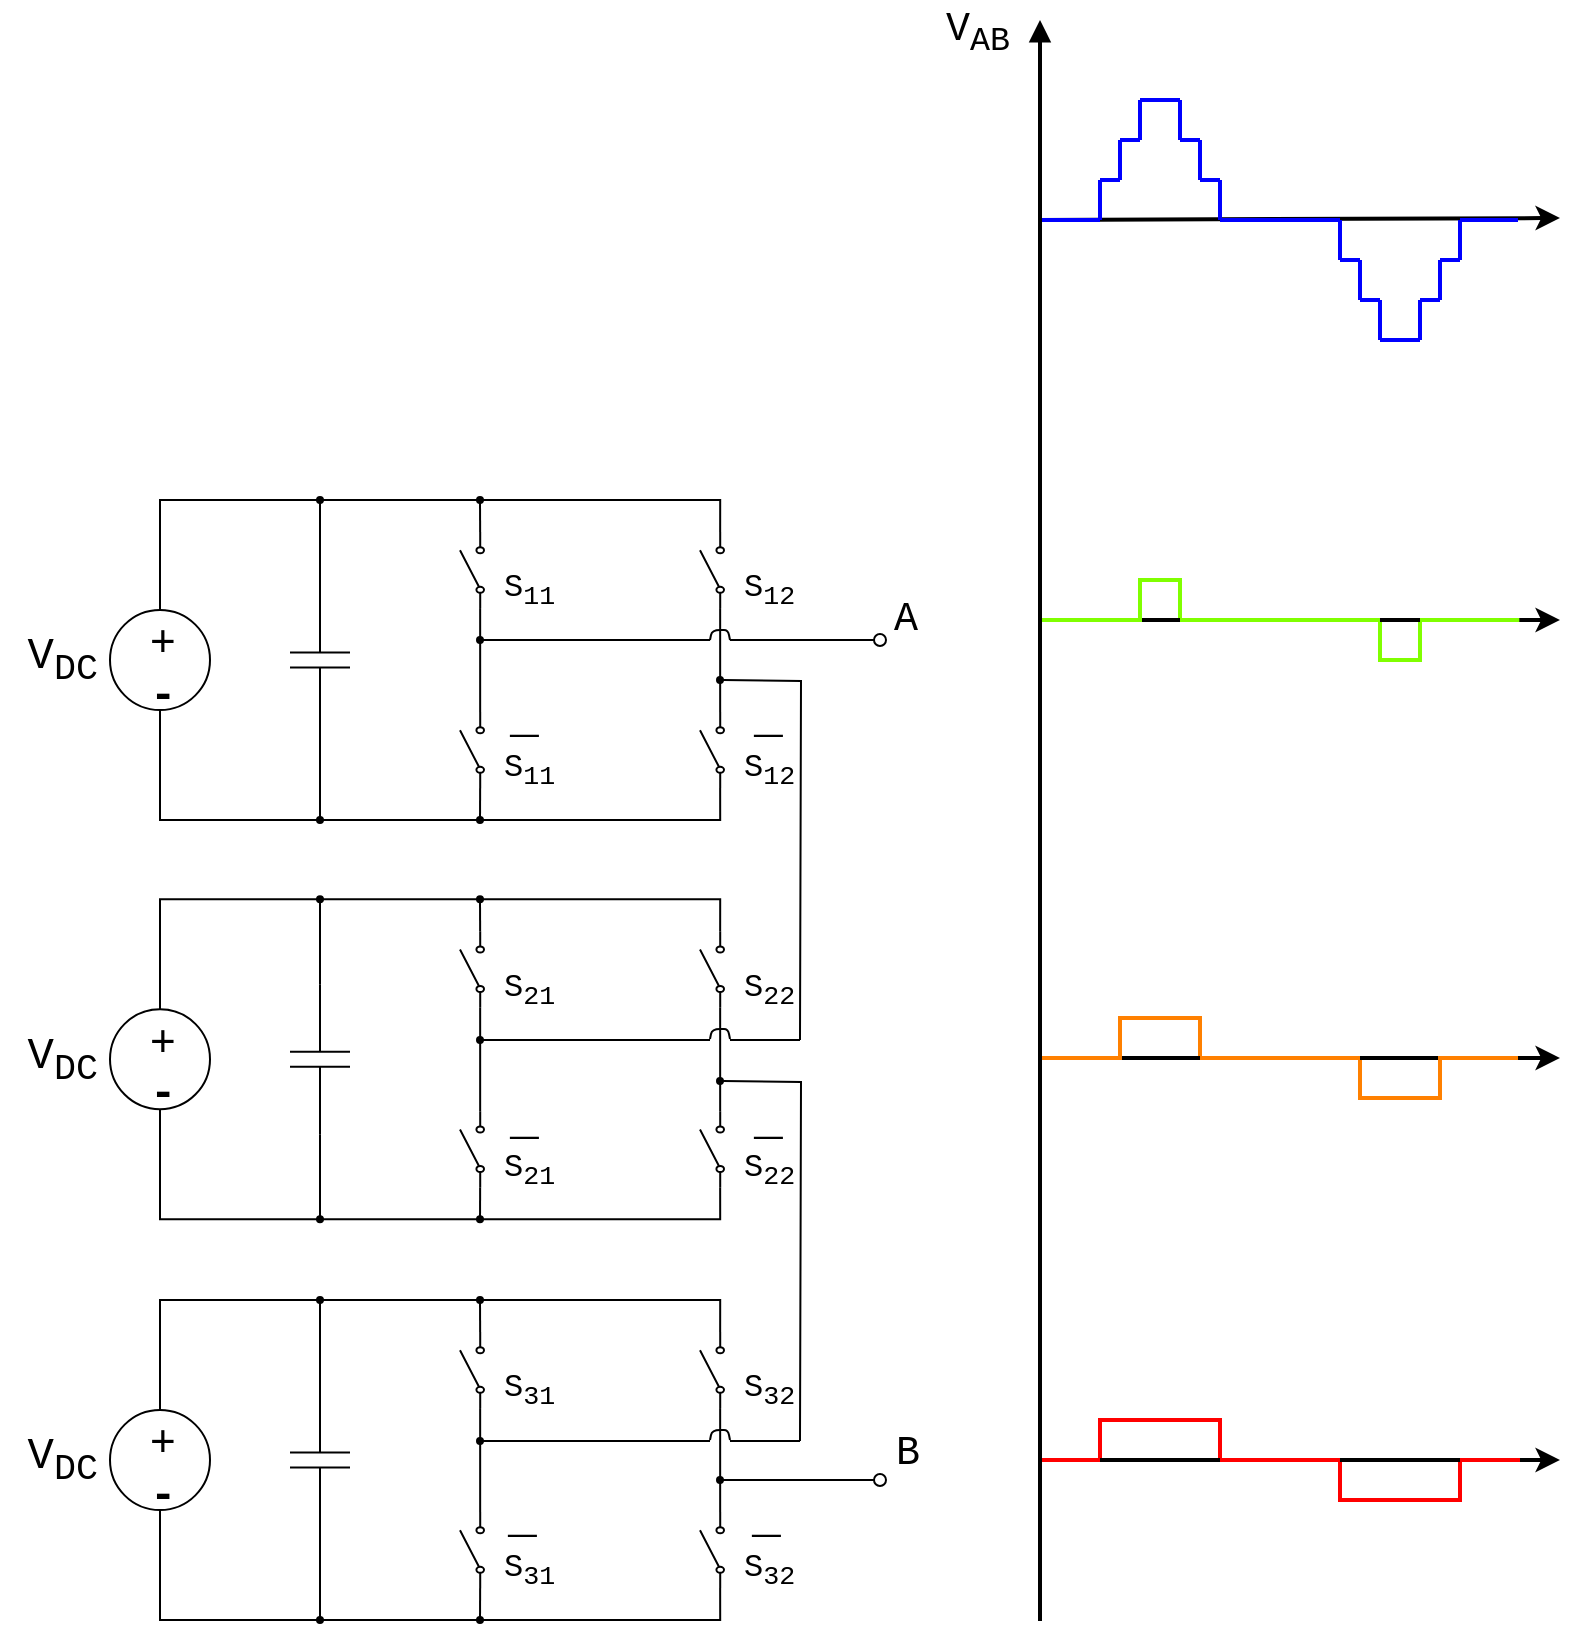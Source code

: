 <mxfile version="10.6.5" type="github"><diagram id="ba_hvJ9h7SCqjm7Wtn24" name="Page-1"><mxGraphModel dx="961" dy="539" grid="1" gridSize="10" guides="1" tooltips="1" connect="1" arrows="1" fold="1" page="1" pageScale="1" pageWidth="827" pageHeight="1169" math="0" shadow="0"><root><mxCell id="0"/><mxCell id="1" parent="0"/><mxCell id="amro32LbERjxiDhBw8e--16" value="" style="rounded=0;whiteSpace=wrap;html=1;fillColor=none;fontFamily=Courier New;fontSize=20;strokeColor=#80FF00;strokeWidth=2;" vertex="1" parent="1"><mxGeometry x="710" y="500" width="20" height="20" as="geometry"/></mxCell><mxCell id="amro32LbERjxiDhBw8e--14" value="" style="rounded=0;whiteSpace=wrap;html=1;fillColor=none;fontFamily=Courier New;fontSize=20;strokeColor=#80FF00;strokeWidth=2;" vertex="1" parent="1"><mxGeometry x="590" y="480" width="20" height="20" as="geometry"/></mxCell><mxCell id="amro32LbERjxiDhBw8e--13" value="" style="rounded=0;whiteSpace=wrap;html=1;fillColor=none;fontFamily=Courier New;fontSize=20;strokeColor=#FF8000;strokeWidth=2;" vertex="1" parent="1"><mxGeometry x="700" y="719" width="40" height="20" as="geometry"/></mxCell><mxCell id="amro32LbERjxiDhBw8e--12" value="" style="rounded=0;whiteSpace=wrap;html=1;fillColor=none;fontFamily=Courier New;fontSize=20;strokeColor=#FF8000;strokeWidth=2;" vertex="1" parent="1"><mxGeometry x="580" y="699" width="40" height="20" as="geometry"/></mxCell><mxCell id="amro32LbERjxiDhBw8e--11" value="" style="rounded=0;whiteSpace=wrap;html=1;fillColor=none;fontFamily=Courier New;fontSize=20;strokeColor=#FF0000;strokeWidth=2;" vertex="1" parent="1"><mxGeometry x="690" y="920" width="60" height="20" as="geometry"/></mxCell><mxCell id="amro32LbERjxiDhBw8e--10" value="" style="rounded=0;whiteSpace=wrap;html=1;fillColor=none;fontFamily=Courier New;fontSize=20;strokeColor=#FF0000;strokeWidth=2;" vertex="1" parent="1"><mxGeometry x="570" y="900" width="60" height="20" as="geometry"/></mxCell><mxCell id="44WpRUnwn6qMFEUWvNKm-1" value="" style="group" parent="1" vertex="1" connectable="0"><mxGeometry x="75" y="495" width="50" height="50" as="geometry"/></mxCell><mxCell id="44WpRUnwn6qMFEUWvNKm-2" value="" style="ellipse;whiteSpace=wrap;html=1;aspect=fixed;fillColor=none;" parent="44WpRUnwn6qMFEUWvNKm-1" vertex="1"><mxGeometry width="50" height="50" as="geometry"/></mxCell><mxCell id="44WpRUnwn6qMFEUWvNKm-3" value="+" style="text;html=1;resizable=0;points=[];autosize=1;align=left;verticalAlign=top;spacingTop=-4;fontStyle=0;fontSize=22;" parent="44WpRUnwn6qMFEUWvNKm-1" vertex="1"><mxGeometry x="18.333" width="20" height="20" as="geometry"/></mxCell><mxCell id="44WpRUnwn6qMFEUWvNKm-4" value="&lt;font style=&quot;font-size: 22px;&quot; face=&quot;Courier New&quot;&gt;-&lt;/font&gt;" style="text;html=1;resizable=0;points=[];autosize=1;align=left;verticalAlign=top;spacingTop=-4;fontSize=22;fontStyle=1" parent="44WpRUnwn6qMFEUWvNKm-1" vertex="1"><mxGeometry x="17.5" y="25.833" width="30" height="20" as="geometry"/></mxCell><mxCell id="44WpRUnwn6qMFEUWvNKm-5" style="edgeStyle=orthogonalEdgeStyle;rounded=0;orthogonalLoop=1;jettySize=auto;html=1;exitX=0;exitY=0.5;exitDx=0;exitDy=0;exitPerimeter=0;endArrow=oval;endFill=1;fontSize=22;endSize=3;" parent="1" source="44WpRUnwn6qMFEUWvNKm-9" edge="1"><mxGeometry relative="1" as="geometry"><mxPoint x="180" y="440" as="targetPoint"/><mxPoint x="180" y="450" as="sourcePoint"/></mxGeometry></mxCell><mxCell id="44WpRUnwn6qMFEUWvNKm-7" style="edgeStyle=orthogonalEdgeStyle;rounded=0;orthogonalLoop=1;jettySize=auto;html=1;exitX=1;exitY=0.5;exitDx=0;exitDy=0;exitPerimeter=0;endArrow=oval;endFill=1;fontSize=22;endSize=3;" parent="1" source="44WpRUnwn6qMFEUWvNKm-9" edge="1"><mxGeometry relative="1" as="geometry"><mxPoint x="180" y="600" as="targetPoint"/></mxGeometry></mxCell><mxCell id="44WpRUnwn6qMFEUWvNKm-9" value="" style="pointerEvents=1;verticalLabelPosition=bottom;shadow=0;dashed=0;align=center;fillColor=#ffffff;html=1;verticalAlign=top;strokeWidth=1;shape=mxgraph.electrical.capacitors.capacitor_1;fontSize=22;direction=south;" parent="1" vertex="1"><mxGeometry x="165" y="482.5" width="30" height="75" as="geometry"/></mxCell><mxCell id="44WpRUnwn6qMFEUWvNKm-10" style="edgeStyle=orthogonalEdgeStyle;rounded=0;orthogonalLoop=1;jettySize=auto;html=1;exitX=1;exitY=0.84;exitDx=0;exitDy=0;exitPerimeter=0;endArrow=oval;endFill=1;fontSize=22;endSize=3;" parent="1" source="44WpRUnwn6qMFEUWvNKm-12" edge="1"><mxGeometry relative="1" as="geometry"><mxPoint x="260" y="440" as="targetPoint"/></mxGeometry></mxCell><mxCell id="44WpRUnwn6qMFEUWvNKm-11" style="edgeStyle=orthogonalEdgeStyle;rounded=0;orthogonalLoop=1;jettySize=auto;html=1;exitX=0;exitY=0.84;exitDx=0;exitDy=0;exitPerimeter=0;entryX=1;entryY=0.84;entryDx=0;entryDy=0;entryPerimeter=0;endArrow=none;endFill=0;fontSize=22;" parent="1" source="44WpRUnwn6qMFEUWvNKm-12" target="44WpRUnwn6qMFEUWvNKm-14" edge="1"><mxGeometry relative="1" as="geometry"/></mxCell><mxCell id="44WpRUnwn6qMFEUWvNKm-12" value="" style="pointerEvents=1;verticalLabelPosition=bottom;shadow=0;dashed=0;align=center;fillColor=#ffffff;html=1;verticalAlign=top;strokeWidth=1;shape=mxgraph.electrical.electro-mechanical.simple_switch;fontSize=22;direction=north;" parent="1" vertex="1"><mxGeometry x="250" y="456.032" width="12" height="38" as="geometry"/></mxCell><mxCell id="44WpRUnwn6qMFEUWvNKm-13" style="edgeStyle=orthogonalEdgeStyle;rounded=0;orthogonalLoop=1;jettySize=auto;html=1;exitX=0;exitY=0.84;exitDx=0;exitDy=0;exitPerimeter=0;endArrow=oval;endFill=1;fontSize=22;endSize=3;" parent="1" source="44WpRUnwn6qMFEUWvNKm-14" edge="1"><mxGeometry relative="1" as="geometry"><mxPoint x="260" y="600" as="targetPoint"/></mxGeometry></mxCell><mxCell id="44WpRUnwn6qMFEUWvNKm-14" value="" style="pointerEvents=1;verticalLabelPosition=bottom;shadow=0;dashed=0;align=center;fillColor=#ffffff;html=1;verticalAlign=top;strokeWidth=1;shape=mxgraph.electrical.electro-mechanical.simple_switch;fontSize=22;direction=north;" parent="1" vertex="1"><mxGeometry x="250" y="546.032" width="12" height="38" as="geometry"/></mxCell><mxCell id="44WpRUnwn6qMFEUWvNKm-15" value="" style="pointerEvents=1;verticalLabelPosition=bottom;shadow=0;dashed=0;align=center;fillColor=#ffffff;html=1;verticalAlign=top;strokeWidth=1;shape=mxgraph.electrical.electro-mechanical.simple_switch;fontSize=22;direction=north;" parent="1" vertex="1"><mxGeometry x="370" y="456.032" width="12" height="38" as="geometry"/></mxCell><mxCell id="44WpRUnwn6qMFEUWvNKm-16" style="edgeStyle=orthogonalEdgeStyle;rounded=0;orthogonalLoop=1;jettySize=auto;html=1;exitX=1;exitY=0.84;exitDx=0;exitDy=0;exitPerimeter=0;entryX=0;entryY=0.84;entryDx=0;entryDy=0;entryPerimeter=0;endArrow=none;endFill=0;fontSize=22;" parent="1" source="44WpRUnwn6qMFEUWvNKm-17" target="44WpRUnwn6qMFEUWvNKm-15" edge="1"><mxGeometry relative="1" as="geometry"/></mxCell><mxCell id="44WpRUnwn6qMFEUWvNKm-17" value="" style="pointerEvents=1;verticalLabelPosition=bottom;shadow=0;dashed=0;align=center;fillColor=#ffffff;html=1;verticalAlign=top;strokeWidth=1;shape=mxgraph.electrical.electro-mechanical.simple_switch;fontSize=22;direction=north;" parent="1" vertex="1"><mxGeometry x="370" y="546.032" width="12" height="38" as="geometry"/></mxCell><mxCell id="44WpRUnwn6qMFEUWvNKm-21" style="edgeStyle=orthogonalEdgeStyle;rounded=0;orthogonalLoop=1;jettySize=auto;html=1;exitX=0.5;exitY=0;exitDx=0;exitDy=0;fontSize=22;endArrow=none;endFill=0;entryX=1;entryY=0.84;entryDx=0;entryDy=0;entryPerimeter=0;" parent="1" source="44WpRUnwn6qMFEUWvNKm-2" target="44WpRUnwn6qMFEUWvNKm-15" edge="1"><mxGeometry relative="1" as="geometry"><mxPoint x="380" y="440.032" as="targetPoint"/><Array as="points"><mxPoint x="100" y="440.032"/><mxPoint x="380" y="440.032"/></Array></mxGeometry></mxCell><mxCell id="44WpRUnwn6qMFEUWvNKm-22" style="edgeStyle=orthogonalEdgeStyle;rounded=0;orthogonalLoop=1;jettySize=auto;html=1;exitX=0.5;exitY=1;exitDx=0;exitDy=0;entryX=0;entryY=0.84;entryDx=0;entryDy=0;entryPerimeter=0;endArrow=none;endFill=0;fontSize=22;" parent="1" source="44WpRUnwn6qMFEUWvNKm-2" target="44WpRUnwn6qMFEUWvNKm-17" edge="1"><mxGeometry relative="1" as="geometry"><Array as="points"><mxPoint x="100" y="600.032"/><mxPoint x="380" y="600.032"/></Array></mxGeometry></mxCell><mxCell id="44WpRUnwn6qMFEUWvNKm-25" value="&lt;font face=&quot;Courier New&quot;&gt;V&lt;sub&gt;DC&lt;/sub&gt;&lt;/font&gt;" style="text;html=1;resizable=0;points=[];autosize=1;align=right;verticalAlign=top;spacingTop=-4;fontSize=22;" parent="1" vertex="1"><mxGeometry x="20" y="501.032" width="50" height="30" as="geometry"/></mxCell><mxCell id="44WpRUnwn6qMFEUWvNKm-27" value="&lt;font face=&quot;Courier New&quot;&gt;S&lt;sub&gt;11&lt;/sub&gt;&lt;/font&gt;" style="text;html=1;resizable=0;points=[];autosize=1;align=left;verticalAlign=top;spacingTop=-4;fontSize=16;" parent="1" vertex="1"><mxGeometry x="270" y="470.032" width="40" height="20" as="geometry"/></mxCell><mxCell id="44WpRUnwn6qMFEUWvNKm-28" value="&lt;font face=&quot;Courier New&quot;&gt;S&lt;sub&gt;12&lt;/sub&gt;&lt;/font&gt;" style="text;html=1;resizable=0;points=[];autosize=1;align=left;verticalAlign=top;spacingTop=-4;fontSize=16;" parent="1" vertex="1"><mxGeometry x="390" y="470.032" width="40" height="20" as="geometry"/></mxCell><mxCell id="44WpRUnwn6qMFEUWvNKm-29" value="&lt;font face=&quot;Courier New&quot;&gt;S&lt;sub&gt;12&lt;/sub&gt;&lt;/font&gt;" style="text;html=1;resizable=0;points=[];autosize=1;align=left;verticalAlign=top;spacingTop=-4;fontSize=16;" parent="1" vertex="1"><mxGeometry x="390" y="560.032" width="40" height="20" as="geometry"/></mxCell><mxCell id="44WpRUnwn6qMFEUWvNKm-30" value="&lt;font face=&quot;Courier New&quot;&gt;S&lt;sub&gt;11&lt;/sub&gt;&lt;/font&gt;" style="text;html=1;resizable=0;points=[];autosize=1;align=left;verticalAlign=top;spacingTop=-4;fontSize=16;" parent="1" vertex="1"><mxGeometry x="270" y="560.032" width="40" height="20" as="geometry"/></mxCell><mxCell id="44WpRUnwn6qMFEUWvNKm-43" value="" style="group" parent="1" vertex="1" connectable="0"><mxGeometry x="75" y="694.6" width="50" height="50" as="geometry"/></mxCell><mxCell id="44WpRUnwn6qMFEUWvNKm-44" value="" style="ellipse;whiteSpace=wrap;html=1;aspect=fixed;fillColor=none;" parent="44WpRUnwn6qMFEUWvNKm-43" vertex="1"><mxGeometry width="50" height="50" as="geometry"/></mxCell><mxCell id="44WpRUnwn6qMFEUWvNKm-45" value="+" style="text;html=1;resizable=0;points=[];autosize=1;align=left;verticalAlign=top;spacingTop=-4;fontStyle=0;fontSize=22;" parent="44WpRUnwn6qMFEUWvNKm-43" vertex="1"><mxGeometry x="18.333" width="20" height="20" as="geometry"/></mxCell><mxCell id="44WpRUnwn6qMFEUWvNKm-46" value="&lt;font style=&quot;font-size: 22px;&quot; face=&quot;Courier New&quot;&gt;-&lt;/font&gt;" style="text;html=1;resizable=0;points=[];autosize=1;align=left;verticalAlign=top;spacingTop=-4;fontSize=22;fontStyle=1" parent="44WpRUnwn6qMFEUWvNKm-43" vertex="1"><mxGeometry x="17.5" y="25.833" width="30" height="20" as="geometry"/></mxCell><mxCell id="44WpRUnwn6qMFEUWvNKm-47" style="edgeStyle=orthogonalEdgeStyle;rounded=0;orthogonalLoop=1;jettySize=auto;html=1;exitX=0;exitY=0.5;exitDx=0;exitDy=0;exitPerimeter=0;endArrow=oval;endFill=1;fontSize=22;endSize=3;" parent="1" source="44WpRUnwn6qMFEUWvNKm-49" edge="1"><mxGeometry relative="1" as="geometry"><mxPoint x="180" y="639.6" as="targetPoint"/><mxPoint x="180" y="649.6" as="sourcePoint"/></mxGeometry></mxCell><mxCell id="44WpRUnwn6qMFEUWvNKm-48" style="edgeStyle=orthogonalEdgeStyle;rounded=0;orthogonalLoop=1;jettySize=auto;html=1;exitX=1;exitY=0.5;exitDx=0;exitDy=0;exitPerimeter=0;endArrow=oval;endFill=1;fontSize=22;endSize=3;" parent="1" source="44WpRUnwn6qMFEUWvNKm-49" edge="1"><mxGeometry relative="1" as="geometry"><mxPoint x="180" y="799.6" as="targetPoint"/></mxGeometry></mxCell><mxCell id="44WpRUnwn6qMFEUWvNKm-49" value="" style="pointerEvents=1;verticalLabelPosition=bottom;shadow=0;dashed=0;align=center;fillColor=#ffffff;html=1;verticalAlign=top;strokeWidth=1;shape=mxgraph.electrical.capacitors.capacitor_1;fontSize=22;direction=south;" parent="1" vertex="1"><mxGeometry x="165" y="682.1" width="30" height="75" as="geometry"/></mxCell><mxCell id="44WpRUnwn6qMFEUWvNKm-50" style="edgeStyle=orthogonalEdgeStyle;rounded=0;orthogonalLoop=1;jettySize=auto;html=1;exitX=1;exitY=0.84;exitDx=0;exitDy=0;exitPerimeter=0;endArrow=oval;endFill=1;fontSize=22;endSize=3;" parent="1" source="44WpRUnwn6qMFEUWvNKm-52" edge="1"><mxGeometry relative="1" as="geometry"><mxPoint x="260" y="639.6" as="targetPoint"/></mxGeometry></mxCell><mxCell id="44WpRUnwn6qMFEUWvNKm-51" style="edgeStyle=orthogonalEdgeStyle;rounded=0;orthogonalLoop=1;jettySize=auto;html=1;exitX=0;exitY=0.84;exitDx=0;exitDy=0;exitPerimeter=0;entryX=1;entryY=0.84;entryDx=0;entryDy=0;entryPerimeter=0;endArrow=none;endFill=0;fontSize=22;" parent="1" source="44WpRUnwn6qMFEUWvNKm-52" target="44WpRUnwn6qMFEUWvNKm-54" edge="1"><mxGeometry relative="1" as="geometry"/></mxCell><mxCell id="44WpRUnwn6qMFEUWvNKm-52" value="" style="pointerEvents=1;verticalLabelPosition=bottom;shadow=0;dashed=0;align=center;fillColor=#ffffff;html=1;verticalAlign=top;strokeWidth=1;shape=mxgraph.electrical.electro-mechanical.simple_switch;fontSize=22;direction=north;" parent="1" vertex="1"><mxGeometry x="250" y="655.632" width="12" height="38" as="geometry"/></mxCell><mxCell id="44WpRUnwn6qMFEUWvNKm-53" style="edgeStyle=orthogonalEdgeStyle;rounded=0;orthogonalLoop=1;jettySize=auto;html=1;exitX=0;exitY=0.84;exitDx=0;exitDy=0;exitPerimeter=0;endArrow=oval;endFill=1;fontSize=22;endSize=3;" parent="1" source="44WpRUnwn6qMFEUWvNKm-54" edge="1"><mxGeometry relative="1" as="geometry"><mxPoint x="260" y="799.6" as="targetPoint"/></mxGeometry></mxCell><mxCell id="44WpRUnwn6qMFEUWvNKm-54" value="" style="pointerEvents=1;verticalLabelPosition=bottom;shadow=0;dashed=0;align=center;fillColor=#ffffff;html=1;verticalAlign=top;strokeWidth=1;shape=mxgraph.electrical.electro-mechanical.simple_switch;fontSize=22;direction=north;" parent="1" vertex="1"><mxGeometry x="250" y="745.632" width="12" height="38" as="geometry"/></mxCell><mxCell id="44WpRUnwn6qMFEUWvNKm-55" value="" style="pointerEvents=1;verticalLabelPosition=bottom;shadow=0;dashed=0;align=center;fillColor=#ffffff;html=1;verticalAlign=top;strokeWidth=1;shape=mxgraph.electrical.electro-mechanical.simple_switch;fontSize=22;direction=north;" parent="1" vertex="1"><mxGeometry x="370" y="655.632" width="12" height="38" as="geometry"/></mxCell><mxCell id="44WpRUnwn6qMFEUWvNKm-56" style="edgeStyle=orthogonalEdgeStyle;rounded=0;orthogonalLoop=1;jettySize=auto;html=1;exitX=1;exitY=0.84;exitDx=0;exitDy=0;exitPerimeter=0;entryX=0;entryY=0.84;entryDx=0;entryDy=0;entryPerimeter=0;endArrow=none;endFill=0;fontSize=22;" parent="1" source="44WpRUnwn6qMFEUWvNKm-57" target="44WpRUnwn6qMFEUWvNKm-55" edge="1"><mxGeometry relative="1" as="geometry"/></mxCell><mxCell id="44WpRUnwn6qMFEUWvNKm-57" value="" style="pointerEvents=1;verticalLabelPosition=bottom;shadow=0;dashed=0;align=center;fillColor=#ffffff;html=1;verticalAlign=top;strokeWidth=1;shape=mxgraph.electrical.electro-mechanical.simple_switch;fontSize=22;direction=north;" parent="1" vertex="1"><mxGeometry x="370" y="745.632" width="12" height="38" as="geometry"/></mxCell><mxCell id="44WpRUnwn6qMFEUWvNKm-58" style="edgeStyle=orthogonalEdgeStyle;rounded=0;orthogonalLoop=1;jettySize=auto;html=1;exitX=0.5;exitY=0;exitDx=0;exitDy=0;fontSize=22;endArrow=none;endFill=0;entryX=1;entryY=0.84;entryDx=0;entryDy=0;entryPerimeter=0;" parent="1" source="44WpRUnwn6qMFEUWvNKm-44" target="44WpRUnwn6qMFEUWvNKm-55" edge="1"><mxGeometry relative="1" as="geometry"><mxPoint x="380" y="639.632" as="targetPoint"/><Array as="points"><mxPoint x="100" y="639.632"/><mxPoint x="380" y="639.632"/></Array></mxGeometry></mxCell><mxCell id="44WpRUnwn6qMFEUWvNKm-59" style="edgeStyle=orthogonalEdgeStyle;rounded=0;orthogonalLoop=1;jettySize=auto;html=1;exitX=0.5;exitY=1;exitDx=0;exitDy=0;entryX=0;entryY=0.84;entryDx=0;entryDy=0;entryPerimeter=0;endArrow=none;endFill=0;fontSize=22;" parent="1" source="44WpRUnwn6qMFEUWvNKm-44" target="44WpRUnwn6qMFEUWvNKm-57" edge="1"><mxGeometry relative="1" as="geometry"><Array as="points"><mxPoint x="100" y="799.632"/><mxPoint x="380" y="799.632"/></Array></mxGeometry></mxCell><mxCell id="44WpRUnwn6qMFEUWvNKm-60" value="&lt;font face=&quot;Courier New&quot;&gt;V&lt;sub&gt;DC&lt;/sub&gt;&lt;/font&gt;" style="text;html=1;resizable=0;points=[];autosize=1;align=right;verticalAlign=top;spacingTop=-4;fontSize=22;" parent="1" vertex="1"><mxGeometry x="20" y="700.632" width="50" height="30" as="geometry"/></mxCell><mxCell id="44WpRUnwn6qMFEUWvNKm-61" value="&lt;font face=&quot;Courier New&quot;&gt;S&lt;sub&gt;21&lt;/sub&gt;&lt;/font&gt;" style="text;html=1;resizable=0;points=[];autosize=1;align=left;verticalAlign=top;spacingTop=-4;fontSize=16;" parent="1" vertex="1"><mxGeometry x="270" y="669.632" width="40" height="20" as="geometry"/></mxCell><mxCell id="44WpRUnwn6qMFEUWvNKm-62" value="&lt;font face=&quot;Courier New&quot;&gt;S&lt;sub&gt;22&lt;/sub&gt;&lt;/font&gt;" style="text;html=1;resizable=0;points=[];autosize=1;align=left;verticalAlign=top;spacingTop=-4;fontSize=16;" parent="1" vertex="1"><mxGeometry x="390" y="669.632" width="40" height="20" as="geometry"/></mxCell><mxCell id="44WpRUnwn6qMFEUWvNKm-63" value="&lt;font face=&quot;Courier New&quot;&gt;S&lt;sub&gt;22&lt;/sub&gt;&lt;/font&gt;" style="text;html=1;resizable=0;points=[];autosize=1;align=left;verticalAlign=top;spacingTop=-4;fontSize=16;" parent="1" vertex="1"><mxGeometry x="390" y="759.632" width="40" height="20" as="geometry"/></mxCell><mxCell id="44WpRUnwn6qMFEUWvNKm-64" value="&lt;font face=&quot;Courier New&quot;&gt;S&lt;sub&gt;21&lt;/sub&gt;&lt;/font&gt;" style="text;html=1;resizable=0;points=[];autosize=1;align=left;verticalAlign=top;spacingTop=-4;fontSize=16;" parent="1" vertex="1"><mxGeometry x="270" y="759.632" width="40" height="20" as="geometry"/></mxCell><mxCell id="44WpRUnwn6qMFEUWvNKm-65" value="" style="group" parent="1" vertex="1" connectable="0"><mxGeometry x="75" y="895" width="50" height="50" as="geometry"/></mxCell><mxCell id="44WpRUnwn6qMFEUWvNKm-66" value="" style="ellipse;whiteSpace=wrap;html=1;aspect=fixed;fillColor=none;" parent="44WpRUnwn6qMFEUWvNKm-65" vertex="1"><mxGeometry width="50" height="50" as="geometry"/></mxCell><mxCell id="44WpRUnwn6qMFEUWvNKm-67" value="+" style="text;html=1;resizable=0;points=[];autosize=1;align=left;verticalAlign=top;spacingTop=-4;fontStyle=0;fontSize=22;" parent="44WpRUnwn6qMFEUWvNKm-65" vertex="1"><mxGeometry x="18.333" width="20" height="20" as="geometry"/></mxCell><mxCell id="44WpRUnwn6qMFEUWvNKm-68" value="&lt;font style=&quot;font-size: 22px;&quot; face=&quot;Courier New&quot;&gt;-&lt;/font&gt;" style="text;html=1;resizable=0;points=[];autosize=1;align=left;verticalAlign=top;spacingTop=-4;fontSize=22;fontStyle=1" parent="44WpRUnwn6qMFEUWvNKm-65" vertex="1"><mxGeometry x="17.5" y="25.833" width="30" height="20" as="geometry"/></mxCell><mxCell id="44WpRUnwn6qMFEUWvNKm-69" style="edgeStyle=orthogonalEdgeStyle;rounded=0;orthogonalLoop=1;jettySize=auto;html=1;exitX=0;exitY=0.5;exitDx=0;exitDy=0;exitPerimeter=0;endArrow=oval;endFill=1;fontSize=22;endSize=3;" parent="1" source="44WpRUnwn6qMFEUWvNKm-71" edge="1"><mxGeometry relative="1" as="geometry"><mxPoint x="180" y="840" as="targetPoint"/><mxPoint x="180" y="850" as="sourcePoint"/></mxGeometry></mxCell><mxCell id="44WpRUnwn6qMFEUWvNKm-70" style="edgeStyle=orthogonalEdgeStyle;rounded=0;orthogonalLoop=1;jettySize=auto;html=1;exitX=1;exitY=0.5;exitDx=0;exitDy=0;exitPerimeter=0;endArrow=oval;endFill=1;fontSize=22;endSize=3;" parent="1" source="44WpRUnwn6qMFEUWvNKm-71" edge="1"><mxGeometry relative="1" as="geometry"><mxPoint x="180" y="1000" as="targetPoint"/></mxGeometry></mxCell><mxCell id="44WpRUnwn6qMFEUWvNKm-71" value="" style="pointerEvents=1;verticalLabelPosition=bottom;shadow=0;dashed=0;align=center;fillColor=#ffffff;html=1;verticalAlign=top;strokeWidth=1;shape=mxgraph.electrical.capacitors.capacitor_1;fontSize=22;direction=south;" parent="1" vertex="1"><mxGeometry x="165" y="882.5" width="30" height="75" as="geometry"/></mxCell><mxCell id="44WpRUnwn6qMFEUWvNKm-72" style="edgeStyle=orthogonalEdgeStyle;rounded=0;orthogonalLoop=1;jettySize=auto;html=1;exitX=1;exitY=0.84;exitDx=0;exitDy=0;exitPerimeter=0;endArrow=oval;endFill=1;fontSize=22;endSize=3;" parent="1" source="44WpRUnwn6qMFEUWvNKm-74" edge="1"><mxGeometry relative="1" as="geometry"><mxPoint x="260" y="840" as="targetPoint"/></mxGeometry></mxCell><mxCell id="44WpRUnwn6qMFEUWvNKm-73" style="edgeStyle=orthogonalEdgeStyle;rounded=0;orthogonalLoop=1;jettySize=auto;html=1;exitX=0;exitY=0.84;exitDx=0;exitDy=0;exitPerimeter=0;entryX=1;entryY=0.84;entryDx=0;entryDy=0;entryPerimeter=0;endArrow=none;endFill=0;fontSize=22;" parent="1" source="44WpRUnwn6qMFEUWvNKm-74" target="44WpRUnwn6qMFEUWvNKm-76" edge="1"><mxGeometry relative="1" as="geometry"/></mxCell><mxCell id="44WpRUnwn6qMFEUWvNKm-74" value="" style="pointerEvents=1;verticalLabelPosition=bottom;shadow=0;dashed=0;align=center;fillColor=#ffffff;html=1;verticalAlign=top;strokeWidth=1;shape=mxgraph.electrical.electro-mechanical.simple_switch;fontSize=22;direction=north;" parent="1" vertex="1"><mxGeometry x="250" y="856.032" width="12" height="38" as="geometry"/></mxCell><mxCell id="44WpRUnwn6qMFEUWvNKm-75" style="edgeStyle=orthogonalEdgeStyle;rounded=0;orthogonalLoop=1;jettySize=auto;html=1;exitX=0;exitY=0.84;exitDx=0;exitDy=0;exitPerimeter=0;endArrow=oval;endFill=1;fontSize=22;endSize=3;" parent="1" source="44WpRUnwn6qMFEUWvNKm-76" edge="1"><mxGeometry relative="1" as="geometry"><mxPoint x="260" y="1000" as="targetPoint"/></mxGeometry></mxCell><mxCell id="44WpRUnwn6qMFEUWvNKm-76" value="" style="pointerEvents=1;verticalLabelPosition=bottom;shadow=0;dashed=0;align=center;fillColor=#ffffff;html=1;verticalAlign=top;strokeWidth=1;shape=mxgraph.electrical.electro-mechanical.simple_switch;fontSize=22;direction=north;" parent="1" vertex="1"><mxGeometry x="250" y="946.032" width="12" height="38" as="geometry"/></mxCell><mxCell id="44WpRUnwn6qMFEUWvNKm-77" value="" style="pointerEvents=1;verticalLabelPosition=bottom;shadow=0;dashed=0;align=center;fillColor=#ffffff;html=1;verticalAlign=top;strokeWidth=1;shape=mxgraph.electrical.electro-mechanical.simple_switch;fontSize=22;direction=north;" parent="1" vertex="1"><mxGeometry x="370" y="856.032" width="12" height="38" as="geometry"/></mxCell><mxCell id="44WpRUnwn6qMFEUWvNKm-78" style="edgeStyle=orthogonalEdgeStyle;rounded=0;orthogonalLoop=1;jettySize=auto;html=1;exitX=1;exitY=0.84;exitDx=0;exitDy=0;exitPerimeter=0;entryX=0;entryY=0.84;entryDx=0;entryDy=0;entryPerimeter=0;endArrow=none;endFill=0;fontSize=22;" parent="1" source="44WpRUnwn6qMFEUWvNKm-79" target="44WpRUnwn6qMFEUWvNKm-77" edge="1"><mxGeometry relative="1" as="geometry"/></mxCell><mxCell id="44WpRUnwn6qMFEUWvNKm-79" value="" style="pointerEvents=1;verticalLabelPosition=bottom;shadow=0;dashed=0;align=center;fillColor=#ffffff;html=1;verticalAlign=top;strokeWidth=1;shape=mxgraph.electrical.electro-mechanical.simple_switch;fontSize=22;direction=north;" parent="1" vertex="1"><mxGeometry x="370" y="946.032" width="12" height="38" as="geometry"/></mxCell><mxCell id="44WpRUnwn6qMFEUWvNKm-80" style="edgeStyle=orthogonalEdgeStyle;rounded=0;orthogonalLoop=1;jettySize=auto;html=1;exitX=0.5;exitY=0;exitDx=0;exitDy=0;fontSize=22;endArrow=none;endFill=0;entryX=1;entryY=0.84;entryDx=0;entryDy=0;entryPerimeter=0;" parent="1" source="44WpRUnwn6qMFEUWvNKm-66" target="44WpRUnwn6qMFEUWvNKm-77" edge="1"><mxGeometry relative="1" as="geometry"><mxPoint x="380" y="840.032" as="targetPoint"/><Array as="points"><mxPoint x="100" y="840.032"/><mxPoint x="380" y="840.032"/></Array></mxGeometry></mxCell><mxCell id="44WpRUnwn6qMFEUWvNKm-81" style="edgeStyle=orthogonalEdgeStyle;rounded=0;orthogonalLoop=1;jettySize=auto;html=1;exitX=0.5;exitY=1;exitDx=0;exitDy=0;entryX=0;entryY=0.84;entryDx=0;entryDy=0;entryPerimeter=0;endArrow=none;endFill=0;fontSize=22;" parent="1" source="44WpRUnwn6qMFEUWvNKm-66" target="44WpRUnwn6qMFEUWvNKm-79" edge="1"><mxGeometry relative="1" as="geometry"><Array as="points"><mxPoint x="100" y="1000.032"/><mxPoint x="380" y="1000.032"/></Array></mxGeometry></mxCell><mxCell id="44WpRUnwn6qMFEUWvNKm-82" value="&lt;font face=&quot;Courier New&quot;&gt;V&lt;sub&gt;DC&lt;/sub&gt;&lt;/font&gt;" style="text;html=1;resizable=0;points=[];autosize=1;align=right;verticalAlign=top;spacingTop=-4;fontSize=22;" parent="1" vertex="1"><mxGeometry x="20" y="901.032" width="50" height="30" as="geometry"/></mxCell><mxCell id="44WpRUnwn6qMFEUWvNKm-83" value="&lt;font face=&quot;Courier New&quot;&gt;S&lt;sub&gt;31&lt;/sub&gt;&lt;/font&gt;" style="text;html=1;resizable=0;points=[];autosize=1;align=left;verticalAlign=top;spacingTop=-4;fontSize=16;" parent="1" vertex="1"><mxGeometry x="270" y="870.032" width="40" height="20" as="geometry"/></mxCell><mxCell id="44WpRUnwn6qMFEUWvNKm-84" value="&lt;font face=&quot;Courier New&quot;&gt;S&lt;sub&gt;32&lt;/sub&gt;&lt;/font&gt;" style="text;html=1;resizable=0;points=[];autosize=1;align=left;verticalAlign=top;spacingTop=-4;fontSize=16;" parent="1" vertex="1"><mxGeometry x="390" y="870.032" width="40" height="20" as="geometry"/></mxCell><mxCell id="44WpRUnwn6qMFEUWvNKm-85" value="&lt;font face=&quot;Courier New&quot;&gt;S&lt;sub&gt;32&lt;/sub&gt;&lt;/font&gt;" style="text;html=1;resizable=0;points=[];autosize=1;align=left;verticalAlign=top;spacingTop=-4;fontSize=16;" parent="1" vertex="1"><mxGeometry x="390" y="960.032" width="40" height="20" as="geometry"/></mxCell><mxCell id="44WpRUnwn6qMFEUWvNKm-86" value="&lt;font face=&quot;Courier New&quot;&gt;S&lt;sub&gt;31&lt;/sub&gt;&lt;/font&gt;" style="text;html=1;resizable=0;points=[];autosize=1;align=left;verticalAlign=top;spacingTop=-4;fontSize=16;" parent="1" vertex="1"><mxGeometry x="270" y="960.032" width="40" height="20" as="geometry"/></mxCell><mxCell id="44WpRUnwn6qMFEUWvNKm-87" value="" style="endArrow=none;html=1;startArrow=oval;startFill=1;startSize=3;" parent="1" edge="1"><mxGeometry width="50" height="50" relative="1" as="geometry"><mxPoint x="260" y="510" as="sourcePoint"/><mxPoint x="375" y="510" as="targetPoint"/></mxGeometry></mxCell><mxCell id="44WpRUnwn6qMFEUWvNKm-88" value="" style="endArrow=none;html=1;" parent="1" edge="1"><mxGeometry width="50" height="50" relative="1" as="geometry"><mxPoint x="375" y="510" as="sourcePoint"/><mxPoint x="385" y="510" as="targetPoint"/><Array as="points"><mxPoint x="376" y="505"/><mxPoint x="384" y="505"/></Array></mxGeometry></mxCell><mxCell id="44WpRUnwn6qMFEUWvNKm-89" value="" style="endArrow=oval;html=1;endFill=0;" parent="1" edge="1"><mxGeometry width="50" height="50" relative="1" as="geometry"><mxPoint x="385" y="510" as="sourcePoint"/><mxPoint x="460" y="510" as="targetPoint"/></mxGeometry></mxCell><mxCell id="44WpRUnwn6qMFEUWvNKm-91" value="" style="endArrow=none;html=1;strokeColor=#000000;edgeStyle=orthogonalEdgeStyle;rounded=0;startArrow=oval;startFill=1;startSize=3;" parent="1" edge="1"><mxGeometry width="50" height="50" relative="1" as="geometry"><mxPoint x="380" y="530" as="sourcePoint"/><mxPoint x="420" y="710" as="targetPoint"/></mxGeometry></mxCell><mxCell id="44WpRUnwn6qMFEUWvNKm-92" value="" style="endArrow=none;html=1;" parent="1" edge="1"><mxGeometry width="50" height="50" relative="1" as="geometry"><mxPoint x="375" y="709.5" as="sourcePoint"/><mxPoint x="385" y="709.5" as="targetPoint"/><Array as="points"><mxPoint x="376" y="704.5"/><mxPoint x="384" y="704.5"/></Array></mxGeometry></mxCell><mxCell id="44WpRUnwn6qMFEUWvNKm-93" value="" style="endArrow=none;html=1;strokeColor=#000000;" parent="1" edge="1"><mxGeometry width="50" height="50" relative="1" as="geometry"><mxPoint x="385" y="710" as="sourcePoint"/><mxPoint x="420" y="710" as="targetPoint"/></mxGeometry></mxCell><mxCell id="44WpRUnwn6qMFEUWvNKm-94" value="" style="endArrow=none;html=1;strokeColor=#000000;startArrow=oval;startFill=1;startSize=3;" parent="1" edge="1"><mxGeometry width="50" height="50" relative="1" as="geometry"><mxPoint x="260" y="710" as="sourcePoint"/><mxPoint x="375" y="710" as="targetPoint"/></mxGeometry></mxCell><mxCell id="AdNm0Qyy-Fvmed_LSuxy-1" value="" style="endArrow=none;html=1;strokeColor=#000000;edgeStyle=orthogonalEdgeStyle;rounded=0;startArrow=oval;startFill=1;startSize=3;" parent="1" edge="1"><mxGeometry width="50" height="50" relative="1" as="geometry"><mxPoint x="380" y="730.5" as="sourcePoint"/><mxPoint x="420" y="910.5" as="targetPoint"/></mxGeometry></mxCell><mxCell id="AdNm0Qyy-Fvmed_LSuxy-2" value="" style="endArrow=none;html=1;" parent="1" edge="1"><mxGeometry width="50" height="50" relative="1" as="geometry"><mxPoint x="375" y="910" as="sourcePoint"/><mxPoint x="385" y="910" as="targetPoint"/><Array as="points"><mxPoint x="376" y="905"/><mxPoint x="384" y="905"/></Array></mxGeometry></mxCell><mxCell id="AdNm0Qyy-Fvmed_LSuxy-3" value="" style="endArrow=none;html=1;strokeColor=#000000;" parent="1" edge="1"><mxGeometry width="50" height="50" relative="1" as="geometry"><mxPoint x="385" y="910.5" as="sourcePoint"/><mxPoint x="420" y="910.5" as="targetPoint"/></mxGeometry></mxCell><mxCell id="AdNm0Qyy-Fvmed_LSuxy-4" value="" style="endArrow=none;html=1;strokeColor=#000000;startArrow=oval;startFill=1;startSize=3;" parent="1" edge="1"><mxGeometry width="50" height="50" relative="1" as="geometry"><mxPoint x="260" y="910.5" as="sourcePoint"/><mxPoint x="375" y="910.5" as="targetPoint"/></mxGeometry></mxCell><mxCell id="AdNm0Qyy-Fvmed_LSuxy-5" value="" style="endArrow=oval;html=1;endFill=0;startArrow=oval;startFill=1;startSize=3;" parent="1" edge="1"><mxGeometry width="50" height="50" relative="1" as="geometry"><mxPoint x="380" y="930" as="sourcePoint"/><mxPoint x="460" y="930" as="targetPoint"/></mxGeometry></mxCell><mxCell id="amro32LbERjxiDhBw8e--1" value="A" style="text;html=1;resizable=0;points=[];autosize=1;align=left;verticalAlign=top;spacingTop=-4;fontSize=20;fontFamily=Courier New;" vertex="1" parent="1"><mxGeometry x="465" y="485" width="20" height="20" as="geometry"/></mxCell><mxCell id="amro32LbERjxiDhBw8e--2" value="B" style="text;html=1;resizable=0;points=[];autosize=1;align=left;verticalAlign=top;spacingTop=-4;fontSize=20;fontFamily=Courier New;" vertex="1" parent="1"><mxGeometry x="466" y="902" width="25" height="30" as="geometry"/></mxCell><mxCell id="amro32LbERjxiDhBw8e--4" value="" style="endArrow=block;html=1;fontFamily=Courier New;fontSize=20;endFill=1;strokeWidth=2;" edge="1" parent="1"><mxGeometry width="50" height="50" relative="1" as="geometry"><mxPoint x="540" y="1000.5" as="sourcePoint"/><mxPoint x="540" y="200" as="targetPoint"/></mxGeometry></mxCell><mxCell id="amro32LbERjxiDhBw8e--5" value="" style="endArrow=classic;html=1;strokeWidth=2;fontFamily=Courier New;fontSize=20;" edge="1" parent="1"><mxGeometry width="50" height="50" relative="1" as="geometry"><mxPoint x="540" y="300" as="sourcePoint"/><mxPoint x="800" y="299" as="targetPoint"/></mxGeometry></mxCell><mxCell id="amro32LbERjxiDhBw8e--6" value="" style="endArrow=classic;html=1;strokeWidth=2;fontFamily=Courier New;fontSize=20;" edge="1" parent="1"><mxGeometry width="50" height="50" relative="1" as="geometry"><mxPoint x="540" y="500" as="sourcePoint"/><mxPoint x="800" y="500" as="targetPoint"/></mxGeometry></mxCell><mxCell id="amro32LbERjxiDhBw8e--7" value="" style="endArrow=classic;html=1;strokeWidth=2;fontFamily=Courier New;fontSize=20;" edge="1" parent="1"><mxGeometry width="50" height="50" relative="1" as="geometry"><mxPoint x="540" y="719" as="sourcePoint"/><mxPoint x="800" y="719" as="targetPoint"/></mxGeometry></mxCell><mxCell id="amro32LbERjxiDhBw8e--8" value="" style="endArrow=classic;html=1;strokeWidth=2;fontFamily=Courier New;fontSize=20;" edge="1" parent="1"><mxGeometry width="50" height="50" relative="1" as="geometry"><mxPoint x="540" y="920" as="sourcePoint"/><mxPoint x="800" y="920" as="targetPoint"/></mxGeometry></mxCell><mxCell id="amro32LbERjxiDhBw8e--29" value="V&lt;sub&gt;AB&lt;/sub&gt;" style="text;html=1;resizable=0;points=[];autosize=1;align=left;verticalAlign=top;spacingTop=-4;fontSize=20;fontFamily=Courier New;" vertex="1" parent="1"><mxGeometry x="491" y="190" width="50" height="30" as="geometry"/></mxCell><mxCell id="amro32LbERjxiDhBw8e--30" value="" style="endArrow=none;html=1;strokeWidth=2;fontFamily=Courier New;fontSize=20;strokeColor=#80FF00;" edge="1" parent="1"><mxGeometry width="50" height="50" relative="1" as="geometry"><mxPoint x="541" y="500" as="sourcePoint"/><mxPoint x="591" y="500" as="targetPoint"/></mxGeometry></mxCell><mxCell id="amro32LbERjxiDhBw8e--31" value="" style="endArrow=none;html=1;strokeWidth=2;fontFamily=Courier New;fontSize=20;strokeColor=#80FF00;" edge="1" parent="1"><mxGeometry width="50" height="50" relative="1" as="geometry"><mxPoint x="610" y="500" as="sourcePoint"/><mxPoint x="710" y="500" as="targetPoint"/></mxGeometry></mxCell><mxCell id="amro32LbERjxiDhBw8e--33" value="" style="endArrow=none;html=1;strokeWidth=2;fontFamily=Courier New;fontSize=20;strokeColor=#80FF00;entryX=-0.01;entryY=0.97;entryDx=0;entryDy=0;entryPerimeter=0;" edge="1" parent="1"><mxGeometry width="50" height="50" relative="1" as="geometry"><mxPoint x="730" y="500" as="sourcePoint"/><mxPoint x="779.667" y="500" as="targetPoint"/></mxGeometry></mxCell><mxCell id="amro32LbERjxiDhBw8e--34" value="" style="endArrow=none;html=1;strokeWidth=2;fontFamily=Courier New;fontSize=20;strokeColor=#FF8000;" edge="1" parent="1"><mxGeometry width="50" height="50" relative="1" as="geometry"><mxPoint x="541" y="719" as="sourcePoint"/><mxPoint x="581" y="719" as="targetPoint"/></mxGeometry></mxCell><mxCell id="amro32LbERjxiDhBw8e--35" value="" style="endArrow=none;html=1;strokeWidth=2;fontFamily=Courier New;fontSize=20;strokeColor=#FF8000;" edge="1" parent="1"><mxGeometry width="50" height="50" relative="1" as="geometry"><mxPoint x="620" y="719" as="sourcePoint"/><mxPoint x="700" y="719" as="targetPoint"/></mxGeometry></mxCell><mxCell id="amro32LbERjxiDhBw8e--36" value="" style="endArrow=none;html=1;strokeWidth=2;fontFamily=Courier New;fontSize=20;strokeColor=#FF8000;entryX=-0.003;entryY=0.969;entryDx=0;entryDy=0;entryPerimeter=0;" edge="1" parent="1"><mxGeometry width="50" height="50" relative="1" as="geometry"><mxPoint x="739" y="719" as="sourcePoint"/><mxPoint x="779" y="719" as="targetPoint"/></mxGeometry></mxCell><mxCell id="amro32LbERjxiDhBw8e--37" value="" style="endArrow=none;html=1;strokeWidth=2;fontFamily=Courier New;fontSize=20;strokeColor=#FF0000;" edge="1" parent="1"><mxGeometry width="50" height="50" relative="1" as="geometry"><mxPoint x="541" y="920" as="sourcePoint"/><mxPoint x="570" y="920" as="targetPoint"/></mxGeometry></mxCell><mxCell id="amro32LbERjxiDhBw8e--38" value="" style="endArrow=none;html=1;strokeWidth=2;fontFamily=Courier New;fontSize=20;strokeColor=#FF0000;" edge="1" parent="1"><mxGeometry width="50" height="50" relative="1" as="geometry"><mxPoint x="630" y="920" as="sourcePoint"/><mxPoint x="690" y="920" as="targetPoint"/></mxGeometry></mxCell><mxCell id="amro32LbERjxiDhBw8e--39" value="" style="endArrow=none;html=1;strokeWidth=2;fontFamily=Courier New;fontSize=20;strokeColor=#FF0000;" edge="1" parent="1"><mxGeometry width="50" height="50" relative="1" as="geometry"><mxPoint x="750" y="920" as="sourcePoint"/><mxPoint x="780" y="920" as="targetPoint"/></mxGeometry></mxCell><mxCell id="amro32LbERjxiDhBw8e--41" value="" style="endArrow=none;html=1;strokeColor=#0000FF;strokeWidth=2;fontFamily=Courier New;fontSize=20;" edge="1" parent="1"><mxGeometry width="50" height="50" relative="1" as="geometry"><mxPoint x="630" y="300" as="sourcePoint"/><mxPoint x="690" y="300" as="targetPoint"/></mxGeometry></mxCell><mxCell id="amro32LbERjxiDhBw8e--42" value="" style="endArrow=none;html=1;strokeColor=#0000FF;strokeWidth=2;fontFamily=Courier New;fontSize=20;" edge="1" parent="1"><mxGeometry width="50" height="50" relative="1" as="geometry"><mxPoint x="541" y="300" as="sourcePoint"/><mxPoint x="570" y="300" as="targetPoint"/></mxGeometry></mxCell><mxCell id="amro32LbERjxiDhBw8e--43" value="" style="endArrow=none;html=1;strokeColor=#0000FF;strokeWidth=2;fontFamily=Courier New;fontSize=20;" edge="1" parent="1"><mxGeometry width="50" height="50" relative="1" as="geometry"><mxPoint x="570" y="280" as="sourcePoint"/><mxPoint x="570" y="300" as="targetPoint"/></mxGeometry></mxCell><mxCell id="amro32LbERjxiDhBw8e--44" value="" style="endArrow=none;html=1;strokeColor=#0000FF;strokeWidth=2;fontFamily=Courier New;fontSize=20;" edge="1" parent="1"><mxGeometry width="50" height="50" relative="1" as="geometry"><mxPoint x="570" y="280" as="sourcePoint"/><mxPoint x="580" y="280" as="targetPoint"/></mxGeometry></mxCell><mxCell id="amro32LbERjxiDhBw8e--45" value="" style="endArrow=none;html=1;strokeColor=#0000FF;strokeWidth=2;fontFamily=Courier New;fontSize=20;" edge="1" parent="1"><mxGeometry width="50" height="50" relative="1" as="geometry"><mxPoint x="580" y="260" as="sourcePoint"/><mxPoint x="580" y="280" as="targetPoint"/></mxGeometry></mxCell><mxCell id="amro32LbERjxiDhBw8e--46" value="" style="endArrow=none;html=1;strokeColor=#0000FF;strokeWidth=2;fontFamily=Courier New;fontSize=20;" edge="1" parent="1"><mxGeometry width="50" height="50" relative="1" as="geometry"><mxPoint x="590" y="240" as="sourcePoint"/><mxPoint x="590" y="260" as="targetPoint"/></mxGeometry></mxCell><mxCell id="amro32LbERjxiDhBw8e--47" value="" style="endArrow=none;html=1;strokeColor=#0000FF;strokeWidth=2;fontFamily=Courier New;fontSize=20;" edge="1" parent="1"><mxGeometry width="50" height="50" relative="1" as="geometry"><mxPoint x="580" y="260" as="sourcePoint"/><mxPoint x="590" y="260" as="targetPoint"/></mxGeometry></mxCell><mxCell id="amro32LbERjxiDhBw8e--48" value="" style="endArrow=none;html=1;strokeColor=#0000FF;strokeWidth=2;fontFamily=Courier New;fontSize=20;" edge="1" parent="1"><mxGeometry width="50" height="50" relative="1" as="geometry"><mxPoint x="590" y="240" as="sourcePoint"/><mxPoint x="610" y="240" as="targetPoint"/></mxGeometry></mxCell><mxCell id="amro32LbERjxiDhBw8e--49" value="" style="endArrow=none;html=1;strokeColor=#0000FF;strokeWidth=2;fontFamily=Courier New;fontSize=20;" edge="1" parent="1"><mxGeometry width="50" height="50" relative="1" as="geometry"><mxPoint x="610" y="240" as="sourcePoint"/><mxPoint x="610" y="260" as="targetPoint"/></mxGeometry></mxCell><mxCell id="amro32LbERjxiDhBw8e--50" value="" style="endArrow=none;html=1;strokeColor=#0000FF;strokeWidth=2;fontFamily=Courier New;fontSize=20;" edge="1" parent="1"><mxGeometry width="50" height="50" relative="1" as="geometry"><mxPoint x="610" y="260" as="sourcePoint"/><mxPoint x="620" y="260" as="targetPoint"/></mxGeometry></mxCell><mxCell id="amro32LbERjxiDhBw8e--51" value="" style="endArrow=none;html=1;strokeColor=#0000FF;strokeWidth=2;fontFamily=Courier New;fontSize=20;" edge="1" parent="1"><mxGeometry width="50" height="50" relative="1" as="geometry"><mxPoint x="620" y="260" as="sourcePoint"/><mxPoint x="620" y="280" as="targetPoint"/></mxGeometry></mxCell><mxCell id="amro32LbERjxiDhBw8e--52" value="" style="endArrow=none;html=1;strokeColor=#0000FF;strokeWidth=2;fontFamily=Courier New;fontSize=20;" edge="1" parent="1"><mxGeometry width="50" height="50" relative="1" as="geometry"><mxPoint x="630" y="280" as="sourcePoint"/><mxPoint x="630" y="300" as="targetPoint"/></mxGeometry></mxCell><mxCell id="amro32LbERjxiDhBw8e--53" value="" style="endArrow=none;html=1;strokeColor=#0000FF;strokeWidth=2;fontFamily=Courier New;fontSize=20;" edge="1" parent="1"><mxGeometry width="50" height="50" relative="1" as="geometry"><mxPoint x="690" y="300" as="sourcePoint"/><mxPoint x="690" y="320" as="targetPoint"/></mxGeometry></mxCell><mxCell id="amro32LbERjxiDhBw8e--54" value="" style="endArrow=none;html=1;strokeColor=#0000FF;strokeWidth=2;fontFamily=Courier New;fontSize=20;" edge="1" parent="1"><mxGeometry width="50" height="50" relative="1" as="geometry"><mxPoint x="700" y="320" as="sourcePoint"/><mxPoint x="700" y="340" as="targetPoint"/></mxGeometry></mxCell><mxCell id="amro32LbERjxiDhBw8e--55" value="" style="endArrow=none;html=1;strokeColor=#0000FF;strokeWidth=2;fontFamily=Courier New;fontSize=20;" edge="1" parent="1"><mxGeometry width="50" height="50" relative="1" as="geometry"><mxPoint x="710" y="340" as="sourcePoint"/><mxPoint x="710" y="360" as="targetPoint"/></mxGeometry></mxCell><mxCell id="amro32LbERjxiDhBw8e--56" value="" style="endArrow=none;html=1;strokeColor=#0000FF;strokeWidth=2;fontFamily=Courier New;fontSize=20;" edge="1" parent="1"><mxGeometry width="50" height="50" relative="1" as="geometry"><mxPoint x="730" y="340" as="sourcePoint"/><mxPoint x="730" y="360" as="targetPoint"/></mxGeometry></mxCell><mxCell id="amro32LbERjxiDhBw8e--57" value="" style="endArrow=none;html=1;strokeColor=#0000FF;strokeWidth=2;fontFamily=Courier New;fontSize=20;" edge="1" parent="1"><mxGeometry width="50" height="50" relative="1" as="geometry"><mxPoint x="740" y="320" as="sourcePoint"/><mxPoint x="740" y="340" as="targetPoint"/></mxGeometry></mxCell><mxCell id="amro32LbERjxiDhBw8e--58" value="" style="endArrow=none;html=1;strokeColor=#0000FF;strokeWidth=2;fontFamily=Courier New;fontSize=20;" edge="1" parent="1"><mxGeometry width="50" height="50" relative="1" as="geometry"><mxPoint x="750" y="300" as="sourcePoint"/><mxPoint x="750" y="320" as="targetPoint"/></mxGeometry></mxCell><mxCell id="amro32LbERjxiDhBw8e--59" value="" style="endArrow=none;html=1;strokeColor=#0000FF;strokeWidth=2;fontFamily=Courier New;fontSize=20;" edge="1" parent="1"><mxGeometry width="50" height="50" relative="1" as="geometry"><mxPoint x="620" y="280" as="sourcePoint"/><mxPoint x="630" y="280" as="targetPoint"/></mxGeometry></mxCell><mxCell id="amro32LbERjxiDhBw8e--61" value="" style="endArrow=none;html=1;strokeColor=#0000FF;strokeWidth=2;fontFamily=Courier New;fontSize=20;" edge="1" parent="1"><mxGeometry width="50" height="50" relative="1" as="geometry"><mxPoint x="690" y="320" as="sourcePoint"/><mxPoint x="700" y="320" as="targetPoint"/></mxGeometry></mxCell><mxCell id="amro32LbERjxiDhBw8e--63" value="" style="endArrow=none;html=1;strokeColor=#0000FF;strokeWidth=2;fontFamily=Courier New;fontSize=20;" edge="1" parent="1"><mxGeometry width="50" height="50" relative="1" as="geometry"><mxPoint x="700" y="340" as="sourcePoint"/><mxPoint x="710" y="340" as="targetPoint"/></mxGeometry></mxCell><mxCell id="amro32LbERjxiDhBw8e--64" value="" style="endArrow=none;html=1;strokeColor=#0000FF;strokeWidth=2;fontFamily=Courier New;fontSize=20;" edge="1" parent="1"><mxGeometry width="50" height="50" relative="1" as="geometry"><mxPoint x="730" y="340" as="sourcePoint"/><mxPoint x="740" y="340" as="targetPoint"/></mxGeometry></mxCell><mxCell id="amro32LbERjxiDhBw8e--65" value="" style="endArrow=none;html=1;strokeColor=#0000FF;strokeWidth=2;fontFamily=Courier New;fontSize=20;" edge="1" parent="1"><mxGeometry width="50" height="50" relative="1" as="geometry"><mxPoint x="740" y="320" as="sourcePoint"/><mxPoint x="750" y="320" as="targetPoint"/></mxGeometry></mxCell><mxCell id="amro32LbERjxiDhBw8e--66" value="" style="endArrow=none;html=1;strokeColor=#0000FF;strokeWidth=2;fontFamily=Courier New;fontSize=20;" edge="1" parent="1"><mxGeometry width="50" height="50" relative="1" as="geometry"><mxPoint x="750" y="300" as="sourcePoint"/><mxPoint x="779" y="300" as="targetPoint"/></mxGeometry></mxCell><mxCell id="amro32LbERjxiDhBw8e--67" value="" style="endArrow=none;html=1;strokeColor=#0000FF;strokeWidth=2;fontFamily=Courier New;fontSize=20;" edge="1" parent="1"><mxGeometry width="50" height="50" relative="1" as="geometry"><mxPoint x="710" y="360" as="sourcePoint"/><mxPoint x="730" y="360" as="targetPoint"/></mxGeometry></mxCell><mxCell id="amro32LbERjxiDhBw8e--68" value="_" style="text;html=1;resizable=0;points=[];autosize=1;align=left;verticalAlign=top;spacingTop=-4;fontSize=24;fontFamily=Courier New;fontStyle=0" vertex="1" parent="1"><mxGeometry x="273" y="533" width="30" height="30" as="geometry"/></mxCell><mxCell id="amro32LbERjxiDhBw8e--69" value="_" style="text;html=1;resizable=0;points=[];autosize=1;align=left;verticalAlign=top;spacingTop=-4;fontSize=24;fontFamily=Courier New;fontStyle=0" vertex="1" parent="1"><mxGeometry x="395" y="533" width="30" height="30" as="geometry"/></mxCell><mxCell id="amro32LbERjxiDhBw8e--70" value="_" style="text;html=1;resizable=0;points=[];autosize=1;align=left;verticalAlign=top;spacingTop=-4;fontSize=24;fontFamily=Courier New;fontStyle=0" vertex="1" parent="1"><mxGeometry x="273" y="733.5" width="30" height="30" as="geometry"/></mxCell><mxCell id="amro32LbERjxiDhBw8e--71" value="_" style="text;html=1;resizable=0;points=[];autosize=1;align=left;verticalAlign=top;spacingTop=-4;fontSize=24;fontFamily=Courier New;fontStyle=0" vertex="1" parent="1"><mxGeometry x="395" y="733.5" width="30" height="30" as="geometry"/></mxCell><mxCell id="amro32LbERjxiDhBw8e--72" value="_" style="text;html=1;resizable=0;points=[];autosize=1;align=left;verticalAlign=top;spacingTop=-4;fontSize=24;fontFamily=Courier New;fontStyle=0" vertex="1" parent="1"><mxGeometry x="272" y="933" width="30" height="30" as="geometry"/></mxCell><mxCell id="amro32LbERjxiDhBw8e--73" value="_" style="text;html=1;resizable=0;points=[];autosize=1;align=left;verticalAlign=top;spacingTop=-4;fontSize=24;fontFamily=Courier New;fontStyle=0" vertex="1" parent="1"><mxGeometry x="394" y="933" width="30" height="30" as="geometry"/></mxCell></root></mxGraphModel></diagram></mxfile>